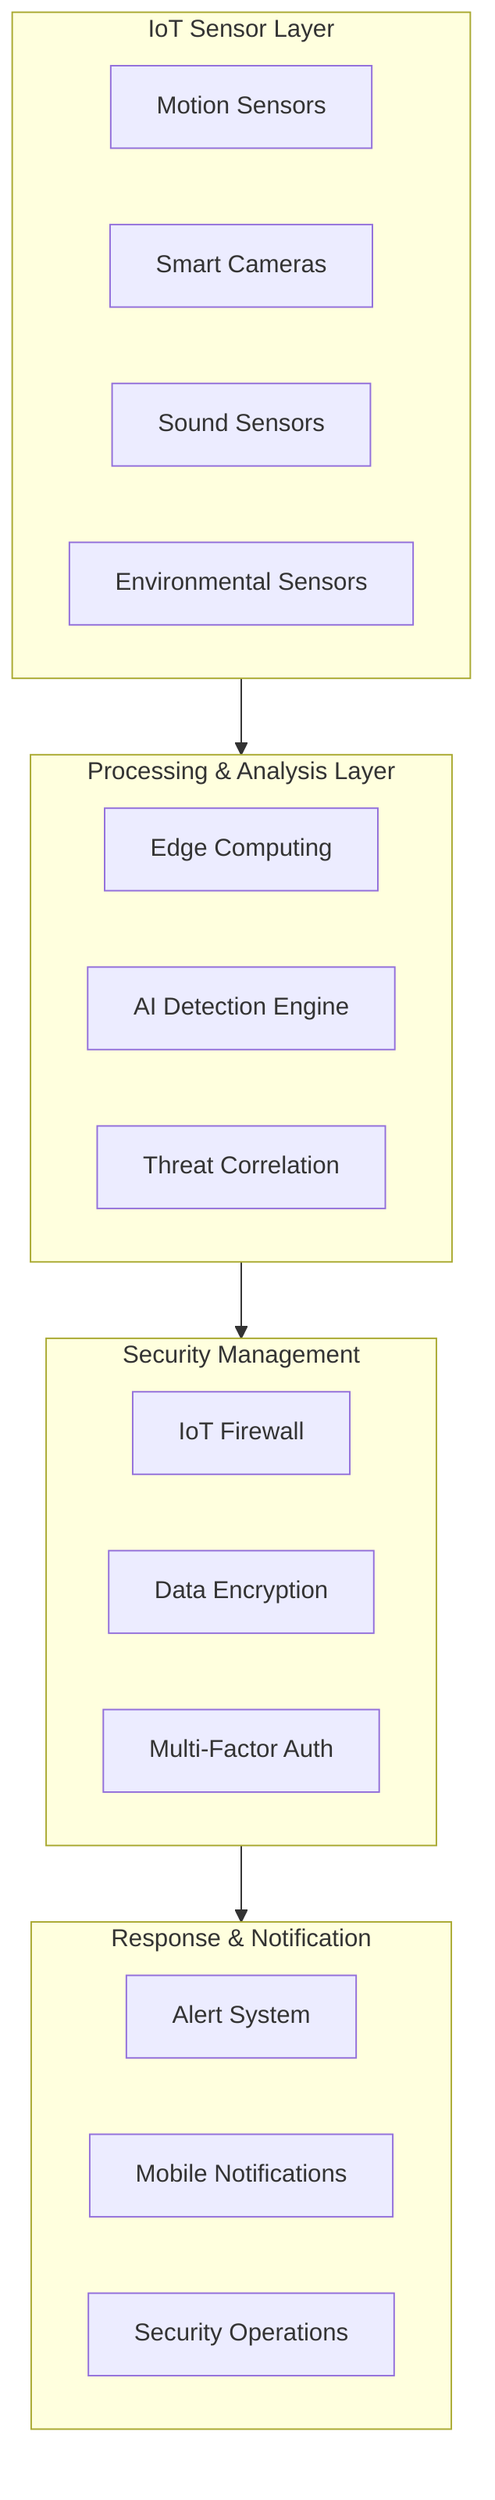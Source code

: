 flowchart TB
    subgraph Sensors["IoT Sensor Layer"]
        MotionS["Motion Sensors"]
        CameraS["Smart Cameras"]
        AudioS["Sound Sensors"]
        EnvS["Environmental Sensors"]
    end

    subgraph Processing["Processing & Analysis Layer"]
        EdgeComp["Edge Computing"]
        AIEngine["AI Detection Engine"]
        Correlation["Threat Correlation"]
    end

    subgraph Security["Security Management"]
        Firewall["IoT Firewall"]
        Encryption["Data Encryption"]
        Authentication["Multi-Factor Auth"]
    end

    subgraph Response["Response & Notification"]
        AlertSys["Alert System"]
        MobileNotif["Mobile Notifications"]
        CommandCenter["Security Operations"]
    end

    Sensors --> Processing
    Processing --> Security
    Security --> Response